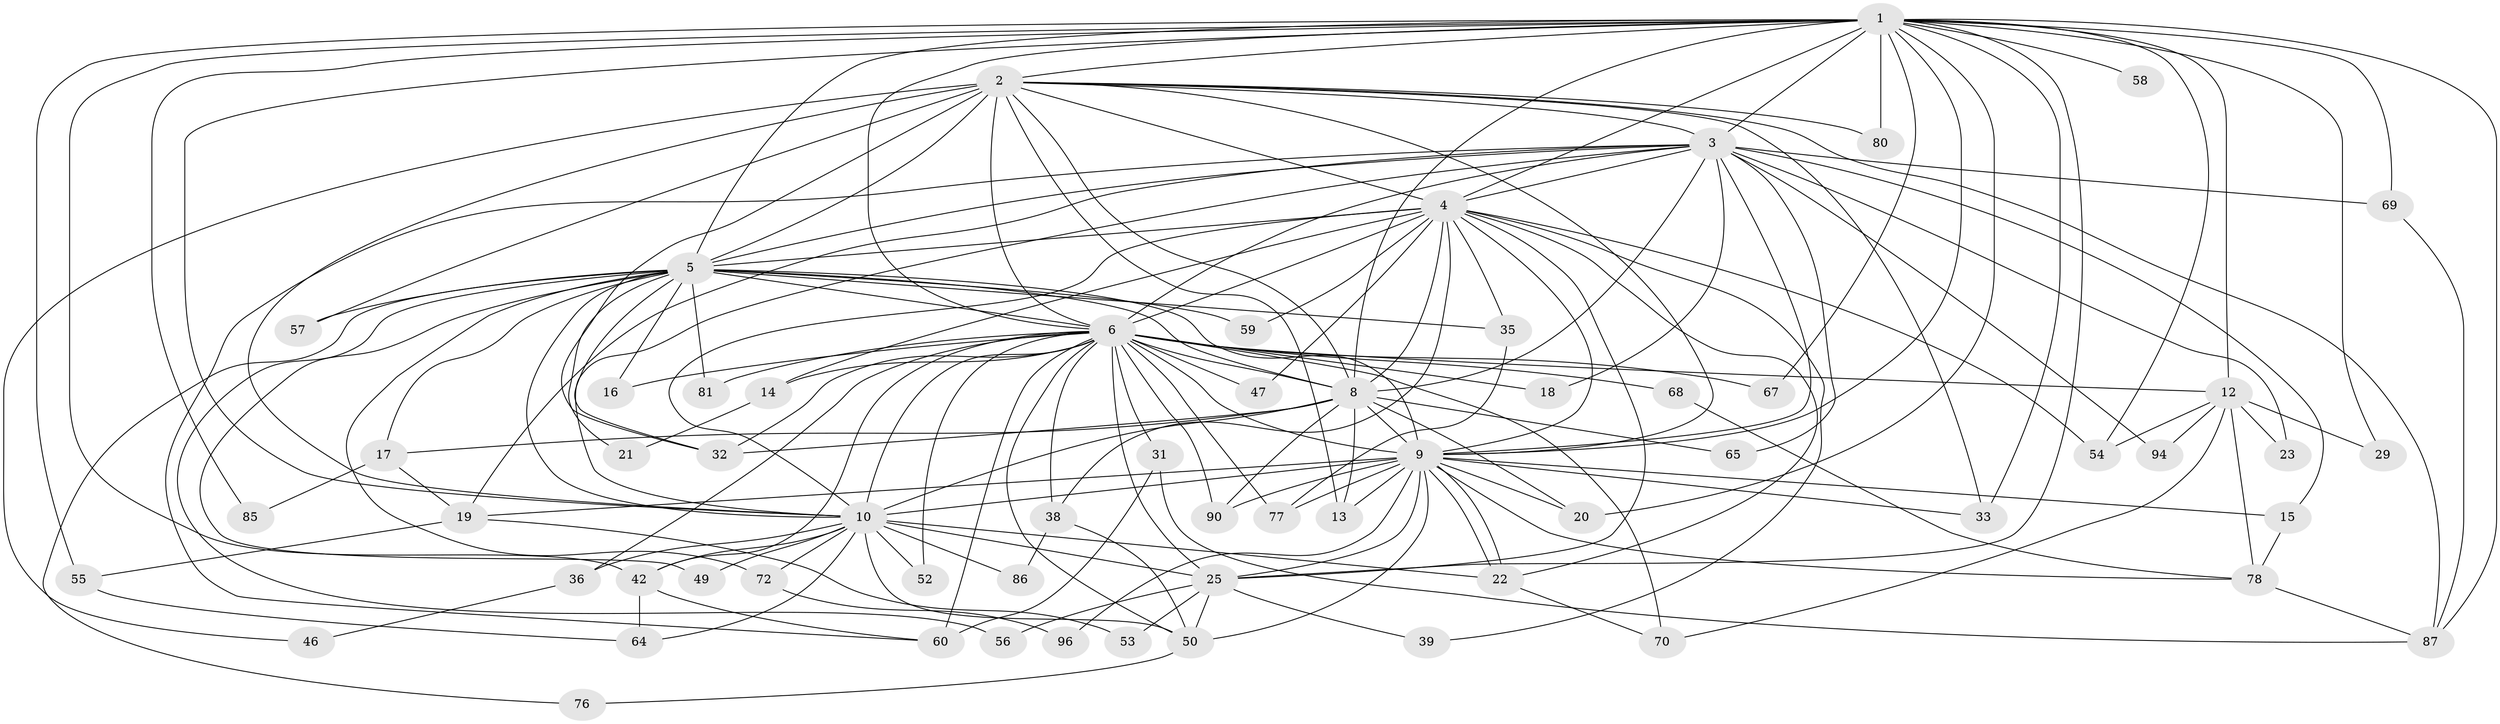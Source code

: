 // original degree distribution, {31: 0.008, 18: 0.016, 20: 0.016, 23: 0.008, 26: 0.008, 25: 0.008, 27: 0.008, 19: 0.008, 3: 0.256, 8: 0.008, 5: 0.032, 4: 0.072, 2: 0.512, 7: 0.008, 10: 0.008, 6: 0.024}
// Generated by graph-tools (version 1.1) at 2025/13/03/09/25 04:13:48]
// undirected, 62 vertices, 166 edges
graph export_dot {
graph [start="1"]
  node [color=gray90,style=filled];
  1 [super="+63+40"];
  2;
  3;
  4;
  5 [super="+75"];
  6 [super="+48+45+99+71+107+91+7+89"];
  8;
  9 [super="+11+43"];
  10 [super="+44+24+113+26+34"];
  12;
  13 [super="+121+84+73"];
  14;
  15;
  16 [super="+62"];
  17;
  18;
  19 [super="+37"];
  20;
  21;
  22 [super="+123"];
  23;
  25 [super="+112+116+51+74"];
  29;
  31;
  32;
  33 [super="+79"];
  35;
  36;
  38 [super="+117"];
  39;
  42 [super="+104"];
  46;
  47;
  49;
  50;
  52;
  53;
  54 [super="+83"];
  55;
  56;
  57;
  58;
  59;
  60 [super="+108+92"];
  64 [super="+115"];
  65;
  67;
  68;
  69;
  70;
  72;
  76;
  77 [super="+118"];
  78 [super="+111+82"];
  80;
  81;
  85;
  86;
  87 [super="+105+119"];
  90 [super="+103"];
  94 [super="+97"];
  96;
  1 -- 2;
  1 -- 3;
  1 -- 4 [weight=2];
  1 -- 5 [weight=2];
  1 -- 6 [weight=2];
  1 -- 8;
  1 -- 9 [weight=3];
  1 -- 10 [weight=4];
  1 -- 12;
  1 -- 29;
  1 -- 42;
  1 -- 54;
  1 -- 55;
  1 -- 58 [weight=2];
  1 -- 67;
  1 -- 69 [weight=2];
  1 -- 80;
  1 -- 85;
  1 -- 20;
  1 -- 25 [weight=2];
  1 -- 33;
  1 -- 87;
  2 -- 3;
  2 -- 4;
  2 -- 5;
  2 -- 6 [weight=4];
  2 -- 8;
  2 -- 9;
  2 -- 10;
  2 -- 32;
  2 -- 33;
  2 -- 46;
  2 -- 57;
  2 -- 80;
  2 -- 87;
  2 -- 13;
  3 -- 4;
  3 -- 5;
  3 -- 6 [weight=4];
  3 -- 8;
  3 -- 9;
  3 -- 10;
  3 -- 15;
  3 -- 18;
  3 -- 19;
  3 -- 23;
  3 -- 65;
  3 -- 69;
  3 -- 94 [weight=2];
  3 -- 60;
  4 -- 5;
  4 -- 6 [weight=3];
  4 -- 8;
  4 -- 9;
  4 -- 10;
  4 -- 14;
  4 -- 25;
  4 -- 35;
  4 -- 38;
  4 -- 39;
  4 -- 47;
  4 -- 54;
  4 -- 59;
  4 -- 22;
  5 -- 6 [weight=3];
  5 -- 8;
  5 -- 9 [weight=2];
  5 -- 10 [weight=2];
  5 -- 17;
  5 -- 21;
  5 -- 35;
  5 -- 49;
  5 -- 56;
  5 -- 57;
  5 -- 59;
  5 -- 72;
  5 -- 76;
  5 -- 81;
  5 -- 32;
  5 -- 16;
  6 -- 8 [weight=4];
  6 -- 9 [weight=3];
  6 -- 10 [weight=3];
  6 -- 25 [weight=2];
  6 -- 31 [weight=2];
  6 -- 47;
  6 -- 50;
  6 -- 52;
  6 -- 60 [weight=3];
  6 -- 68 [weight=2];
  6 -- 77;
  6 -- 70 [weight=2];
  6 -- 32;
  6 -- 67;
  6 -- 12;
  6 -- 14;
  6 -- 16;
  6 -- 81;
  6 -- 18;
  6 -- 90;
  6 -- 36;
  6 -- 38;
  6 -- 42;
  8 -- 9;
  8 -- 10;
  8 -- 13 [weight=2];
  8 -- 17;
  8 -- 20;
  8 -- 32;
  8 -- 65;
  8 -- 90;
  9 -- 10 [weight=3];
  9 -- 13 [weight=2];
  9 -- 15;
  9 -- 19;
  9 -- 20;
  9 -- 22;
  9 -- 22;
  9 -- 33;
  9 -- 50;
  9 -- 77;
  9 -- 78;
  9 -- 90;
  9 -- 96;
  9 -- 25;
  10 -- 36;
  10 -- 52;
  10 -- 86;
  10 -- 25;
  10 -- 64;
  10 -- 50;
  10 -- 42;
  10 -- 72;
  10 -- 49;
  10 -- 22;
  12 -- 23;
  12 -- 29;
  12 -- 70;
  12 -- 94;
  12 -- 78;
  12 -- 54;
  14 -- 21;
  15 -- 78;
  17 -- 85;
  17 -- 19;
  19 -- 53;
  19 -- 55;
  22 -- 70;
  25 -- 39;
  25 -- 53;
  25 -- 56;
  25 -- 50;
  31 -- 60;
  31 -- 87;
  35 -- 77;
  36 -- 46;
  38 -- 86;
  38 -- 50;
  42 -- 64;
  42 -- 60;
  50 -- 76;
  55 -- 64;
  68 -- 78;
  69 -- 87;
  72 -- 96;
  78 -- 87;
}
